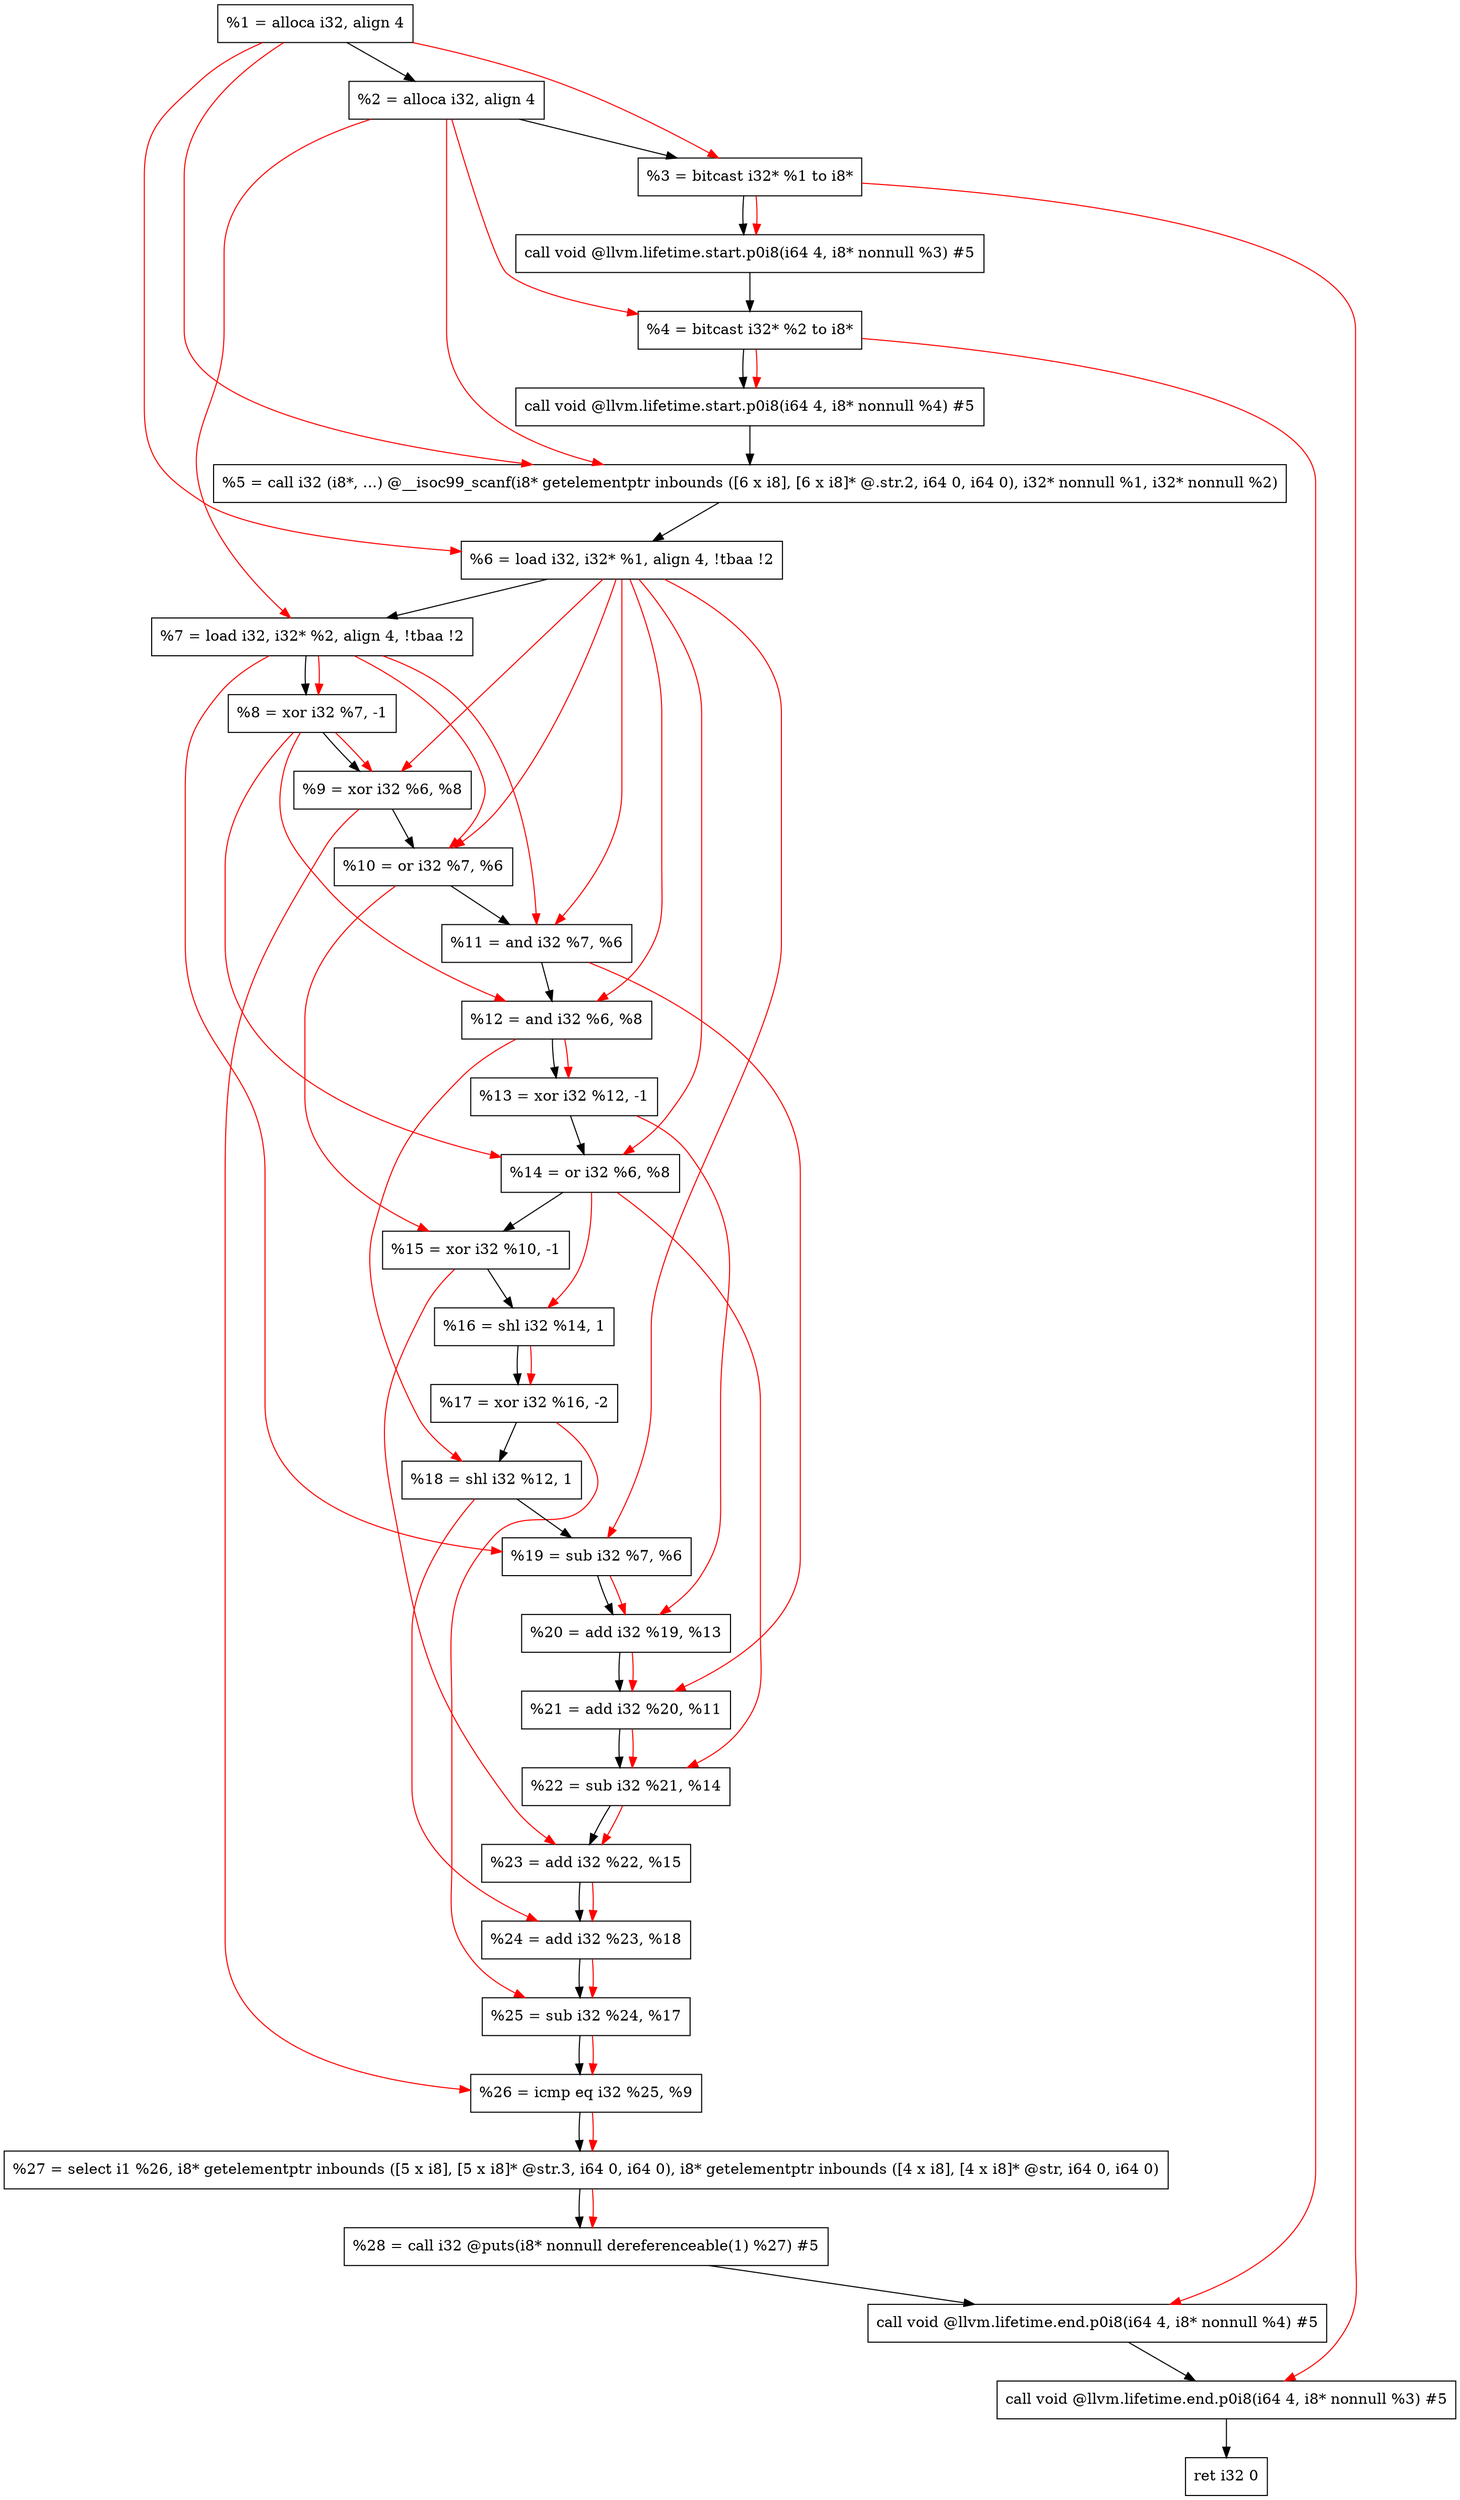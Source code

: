 digraph "DFG for'main' function" {
	Node0x16b49a8[shape=record, label="  %1 = alloca i32, align 4"];
	Node0x16b4a28[shape=record, label="  %2 = alloca i32, align 4"];
	Node0x16b4ab8[shape=record, label="  %3 = bitcast i32* %1 to i8*"];
	Node0x16b4f18[shape=record, label="  call void @llvm.lifetime.start.p0i8(i64 4, i8* nonnull %3) #5"];
	Node0x16b4ff8[shape=record, label="  %4 = bitcast i32* %2 to i8*"];
	Node0x16b5118[shape=record, label="  call void @llvm.lifetime.start.p0i8(i64 4, i8* nonnull %4) #5"];
	Node0x16b5350[shape=record, label="  %5 = call i32 (i8*, ...) @__isoc99_scanf(i8* getelementptr inbounds ([6 x i8], [6 x i8]* @.str.2, i64 0, i64 0), i32* nonnull %1, i32* nonnull %2)"];
	Node0x16b5408[shape=record, label="  %6 = load i32, i32* %1, align 4, !tbaa !2"];
	Node0x16b6378[shape=record, label="  %7 = load i32, i32* %2, align 4, !tbaa !2"];
	Node0x16b6a00[shape=record, label="  %8 = xor i32 %7, -1"];
	Node0x16b6a70[shape=record, label="  %9 = xor i32 %6, %8"];
	Node0x16b6ae0[shape=record, label="  %10 = or i32 %7, %6"];
	Node0x16b6b50[shape=record, label="  %11 = and i32 %7, %6"];
	Node0x16b6bc0[shape=record, label="  %12 = and i32 %6, %8"];
	Node0x16b6c30[shape=record, label="  %13 = xor i32 %12, -1"];
	Node0x16b6ca0[shape=record, label="  %14 = or i32 %6, %8"];
	Node0x16b6d10[shape=record, label="  %15 = xor i32 %10, -1"];
	Node0x16b6d80[shape=record, label="  %16 = shl i32 %14, 1"];
	Node0x16b6df0[shape=record, label="  %17 = xor i32 %16, -2"];
	Node0x16b6e60[shape=record, label="  %18 = shl i32 %12, 1"];
	Node0x16b6ed0[shape=record, label="  %19 = sub i32 %7, %6"];
	Node0x16b6f40[shape=record, label="  %20 = add i32 %19, %13"];
	Node0x16b6fb0[shape=record, label="  %21 = add i32 %20, %11"];
	Node0x16b7020[shape=record, label="  %22 = sub i32 %21, %14"];
	Node0x16b7090[shape=record, label="  %23 = add i32 %22, %15"];
	Node0x16b7100[shape=record, label="  %24 = add i32 %23, %18"];
	Node0x16b7170[shape=record, label="  %25 = sub i32 %24, %17"];
	Node0x16b71e0[shape=record, label="  %26 = icmp eq i32 %25, %9"];
	Node0x16559d8[shape=record, label="  %27 = select i1 %26, i8* getelementptr inbounds ([5 x i8], [5 x i8]* @str.3, i64 0, i64 0), i8* getelementptr inbounds ([4 x i8], [4 x i8]* @str, i64 0, i64 0)"];
	Node0x16b7270[shape=record, label="  %28 = call i32 @puts(i8* nonnull dereferenceable(1) %27) #5"];
	Node0x16b74c8[shape=record, label="  call void @llvm.lifetime.end.p0i8(i64 4, i8* nonnull %4) #5"];
	Node0x16b7628[shape=record, label="  call void @llvm.lifetime.end.p0i8(i64 4, i8* nonnull %3) #5"];
	Node0x16b76e8[shape=record, label="  ret i32 0"];
	Node0x16b49a8 -> Node0x16b4a28;
	Node0x16b4a28 -> Node0x16b4ab8;
	Node0x16b4ab8 -> Node0x16b4f18;
	Node0x16b4f18 -> Node0x16b4ff8;
	Node0x16b4ff8 -> Node0x16b5118;
	Node0x16b5118 -> Node0x16b5350;
	Node0x16b5350 -> Node0x16b5408;
	Node0x16b5408 -> Node0x16b6378;
	Node0x16b6378 -> Node0x16b6a00;
	Node0x16b6a00 -> Node0x16b6a70;
	Node0x16b6a70 -> Node0x16b6ae0;
	Node0x16b6ae0 -> Node0x16b6b50;
	Node0x16b6b50 -> Node0x16b6bc0;
	Node0x16b6bc0 -> Node0x16b6c30;
	Node0x16b6c30 -> Node0x16b6ca0;
	Node0x16b6ca0 -> Node0x16b6d10;
	Node0x16b6d10 -> Node0x16b6d80;
	Node0x16b6d80 -> Node0x16b6df0;
	Node0x16b6df0 -> Node0x16b6e60;
	Node0x16b6e60 -> Node0x16b6ed0;
	Node0x16b6ed0 -> Node0x16b6f40;
	Node0x16b6f40 -> Node0x16b6fb0;
	Node0x16b6fb0 -> Node0x16b7020;
	Node0x16b7020 -> Node0x16b7090;
	Node0x16b7090 -> Node0x16b7100;
	Node0x16b7100 -> Node0x16b7170;
	Node0x16b7170 -> Node0x16b71e0;
	Node0x16b71e0 -> Node0x16559d8;
	Node0x16559d8 -> Node0x16b7270;
	Node0x16b7270 -> Node0x16b74c8;
	Node0x16b74c8 -> Node0x16b7628;
	Node0x16b7628 -> Node0x16b76e8;
edge [color=red]
	Node0x16b49a8 -> Node0x16b4ab8;
	Node0x16b4ab8 -> Node0x16b4f18;
	Node0x16b4a28 -> Node0x16b4ff8;
	Node0x16b4ff8 -> Node0x16b5118;
	Node0x16b49a8 -> Node0x16b5350;
	Node0x16b4a28 -> Node0x16b5350;
	Node0x16b49a8 -> Node0x16b5408;
	Node0x16b4a28 -> Node0x16b6378;
	Node0x16b6378 -> Node0x16b6a00;
	Node0x16b5408 -> Node0x16b6a70;
	Node0x16b6a00 -> Node0x16b6a70;
	Node0x16b6378 -> Node0x16b6ae0;
	Node0x16b5408 -> Node0x16b6ae0;
	Node0x16b6378 -> Node0x16b6b50;
	Node0x16b5408 -> Node0x16b6b50;
	Node0x16b5408 -> Node0x16b6bc0;
	Node0x16b6a00 -> Node0x16b6bc0;
	Node0x16b6bc0 -> Node0x16b6c30;
	Node0x16b5408 -> Node0x16b6ca0;
	Node0x16b6a00 -> Node0x16b6ca0;
	Node0x16b6ae0 -> Node0x16b6d10;
	Node0x16b6ca0 -> Node0x16b6d80;
	Node0x16b6d80 -> Node0x16b6df0;
	Node0x16b6bc0 -> Node0x16b6e60;
	Node0x16b6378 -> Node0x16b6ed0;
	Node0x16b5408 -> Node0x16b6ed0;
	Node0x16b6ed0 -> Node0x16b6f40;
	Node0x16b6c30 -> Node0x16b6f40;
	Node0x16b6f40 -> Node0x16b6fb0;
	Node0x16b6b50 -> Node0x16b6fb0;
	Node0x16b6fb0 -> Node0x16b7020;
	Node0x16b6ca0 -> Node0x16b7020;
	Node0x16b7020 -> Node0x16b7090;
	Node0x16b6d10 -> Node0x16b7090;
	Node0x16b7090 -> Node0x16b7100;
	Node0x16b6e60 -> Node0x16b7100;
	Node0x16b7100 -> Node0x16b7170;
	Node0x16b6df0 -> Node0x16b7170;
	Node0x16b7170 -> Node0x16b71e0;
	Node0x16b6a70 -> Node0x16b71e0;
	Node0x16b71e0 -> Node0x16559d8;
	Node0x16559d8 -> Node0x16b7270;
	Node0x16b4ff8 -> Node0x16b74c8;
	Node0x16b4ab8 -> Node0x16b7628;
}
